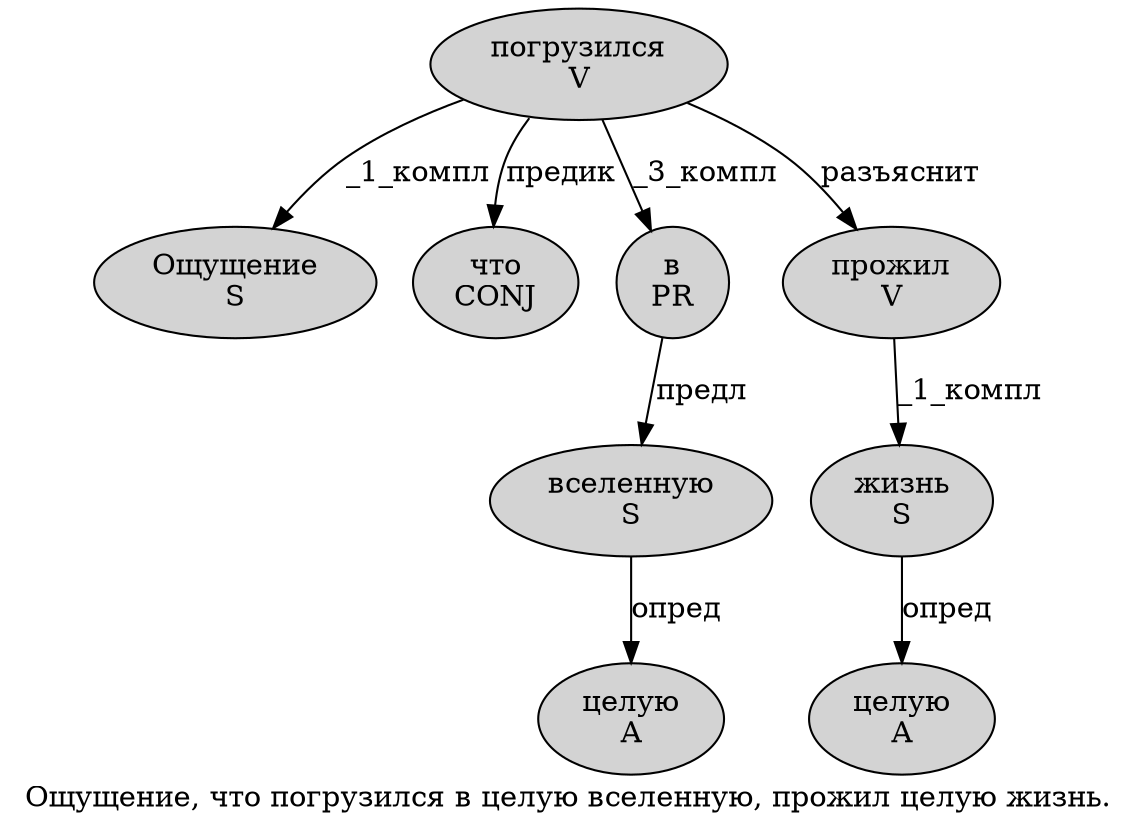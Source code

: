 digraph SENTENCE_2204 {
	graph [label="Ощущение, что погрузился в целую вселенную, прожил целую жизнь."]
	node [style=filled]
		0 [label="Ощущение
S" color="" fillcolor=lightgray penwidth=1 shape=ellipse]
		2 [label="что
CONJ" color="" fillcolor=lightgray penwidth=1 shape=ellipse]
		3 [label="погрузился
V" color="" fillcolor=lightgray penwidth=1 shape=ellipse]
		4 [label="в
PR" color="" fillcolor=lightgray penwidth=1 shape=ellipse]
		5 [label="целую
A" color="" fillcolor=lightgray penwidth=1 shape=ellipse]
		6 [label="вселенную
S" color="" fillcolor=lightgray penwidth=1 shape=ellipse]
		8 [label="прожил
V" color="" fillcolor=lightgray penwidth=1 shape=ellipse]
		9 [label="целую
A" color="" fillcolor=lightgray penwidth=1 shape=ellipse]
		10 [label="жизнь
S" color="" fillcolor=lightgray penwidth=1 shape=ellipse]
			4 -> 6 [label="предл"]
			8 -> 10 [label="_1_компл"]
			3 -> 0 [label="_1_компл"]
			3 -> 2 [label="предик"]
			3 -> 4 [label="_3_компл"]
			3 -> 8 [label="разъяснит"]
			6 -> 5 [label="опред"]
			10 -> 9 [label="опред"]
}